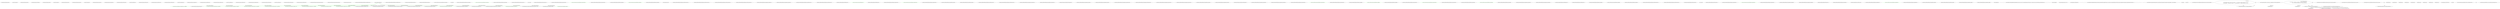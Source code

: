 digraph  {
n0 [cluster="Humanizer.ByteSizeExtensions.Bits(long)", label="Entry Humanizer.ByteSizeExtensions.Bits(long)", span="15-15"];
n1 [cluster="Humanizer.ByteSizeExtensions.Bits(long)", label="return ByteSize.FromBits(input);", span="17-17"];
n2 [cluster="Humanizer.ByteSizeExtensions.Bits(long)", label="Exit Humanizer.ByteSizeExtensions.Bits(long)", span="15-15"];
n3 [cluster="Humanizer.Bytes.ByteSize.FromBits(long)", label="Entry Humanizer.Bytes.ByteSize.FromBits(long)", span="93-93"];
n4 [cluster="Humanizer.ByteSizeExtensions.Bits(int)", label="Entry Humanizer.ByteSizeExtensions.Bits(int)", span="25-25"];
n5 [cluster="Humanizer.ByteSizeExtensions.Bits(int)", label="return ByteSize.FromBits(input);", span="27-27"];
n6 [cluster="Humanizer.ByteSizeExtensions.Bits(int)", label="Exit Humanizer.ByteSizeExtensions.Bits(int)", span="25-25"];
n7 [cluster="Humanizer.ByteSizeExtensions.Bytes(double)", label="Entry Humanizer.ByteSizeExtensions.Bytes(double)", span="35-35"];
n8 [cluster="Humanizer.ByteSizeExtensions.Bytes(double)", label="return ByteSize.FromBytes(input);", span="37-37"];
n9 [cluster="Humanizer.ByteSizeExtensions.Bytes(double)", label="Exit Humanizer.ByteSizeExtensions.Bytes(double)", span="35-35"];
n10 [cluster="Humanizer.Bytes.ByteSize.FromBytes(double)", label="Entry Humanizer.Bytes.ByteSize.FromBytes(double)", span="98-98"];
n11 [cluster="Humanizer.ByteSizeExtensions.Kilobytes(double)", label="Entry Humanizer.ByteSizeExtensions.Kilobytes(double)", span="45-45"];
n12 [cluster="Humanizer.ByteSizeExtensions.Kilobytes(double)", label="return ByteSize.FromKilobytes(input);", span="47-47"];
n13 [cluster="Humanizer.ByteSizeExtensions.Kilobytes(double)", label="Exit Humanizer.ByteSizeExtensions.Kilobytes(double)", span="45-45"];
n14 [cluster="Humanizer.Bytes.ByteSize.FromKilobytes(double)", label="Entry Humanizer.Bytes.ByteSize.FromKilobytes(double)", span="103-103"];
n15 [cluster="Humanizer.ByteSizeExtensions.Megabytes(double)", label="Entry Humanizer.ByteSizeExtensions.Megabytes(double)", span="55-55"];
n16 [cluster="Humanizer.ByteSizeExtensions.Megabytes(double)", label="return ByteSize.FromMegabytes(input);", span="57-57"];
n17 [cluster="Humanizer.ByteSizeExtensions.Megabytes(double)", label="Exit Humanizer.ByteSizeExtensions.Megabytes(double)", span="55-55"];
n18 [cluster="Humanizer.Bytes.ByteSize.FromMegabytes(double)", label="Entry Humanizer.Bytes.ByteSize.FromMegabytes(double)", span="108-108"];
n19 [cluster="Humanizer.ByteSizeExtensions.Gigabytes(double)", label="Entry Humanizer.ByteSizeExtensions.Gigabytes(double)", span="65-65"];
n20 [cluster="Humanizer.ByteSizeExtensions.Gigabytes(double)", label="return ByteSize.FromGigabytes(input);", span="67-67"];
n21 [cluster="Humanizer.ByteSizeExtensions.Gigabytes(double)", label="Exit Humanizer.ByteSizeExtensions.Gigabytes(double)", span="65-65"];
n22 [cluster="Humanizer.Bytes.ByteSize.FromGigabytes(double)", label="Entry Humanizer.Bytes.ByteSize.FromGigabytes(double)", span="113-113"];
n23 [cluster="Humanizer.ByteSizeExtensions.Terabytes(double)", label="Entry Humanizer.ByteSizeExtensions.Terabytes(double)", span="75-75"];
n24 [cluster="Humanizer.ByteSizeExtensions.Terabytes(double)", label="return ByteSize.FromTerabytes(input);", span="77-77"];
n25 [cluster="Humanizer.ByteSizeExtensions.Terabytes(double)", label="Exit Humanizer.ByteSizeExtensions.Terabytes(double)", span="75-75"];
n26 [cluster="Humanizer.Bytes.ByteSize.FromTerabytes(double)", label="Entry Humanizer.Bytes.ByteSize.FromTerabytes(double)", span="118-118"];
n27 [cluster="Humanizer.ByteSizeExtensions.Humanize(Humanizer.Bytes.ByteSize)", label="Entry Humanizer.ByteSizeExtensions.Humanize(Humanizer.Bytes.ByteSize)", span="85-85"];
n29 [cluster="Humanizer.ByteSizeExtensions.Humanize(Humanizer.Bytes.ByteSize)", label="Exit Humanizer.ByteSizeExtensions.Humanize(Humanizer.Bytes.ByteSize)", span="85-85"];
n30 [cluster="Humanizer.Bytes.ByteSize.ToString()", label="Entry Humanizer.Bytes.ByteSize.ToString()", span="129-129"];
m3_38 [cluster="Humanizer.Localisation.DefaultFormatter.DateHumanize_MultipleDaysFromNow(int)", file="DefaultFormatter.cs", label="Entry Humanizer.Localisation.DefaultFormatter.DateHumanize_MultipleDaysFromNow(int)", span="64-64"];
m3_39 [cluster="Humanizer.Localisation.DefaultFormatter.DateHumanize_MultipleDaysFromNow(int)", color=green, community=0, file="DefaultFormatter.cs", label="return Format(ResourceKeys.DateHumanize.MultipleDaysFromNow, numberOfDays);", prediction=0, span="66-66"];
m3_40 [cluster="Humanizer.Localisation.DefaultFormatter.DateHumanize_MultipleDaysFromNow(int)", file="DefaultFormatter.cs", label="Exit Humanizer.Localisation.DefaultFormatter.DateHumanize_MultipleDaysFromNow(int)", span="64-64"];
m3_83 [cluster="Humanizer.Localisation.DefaultFormatter.Format(string)", file="DefaultFormatter.cs", label="Entry Humanizer.Localisation.DefaultFormatter.Format(string)", span="194-194"];
m3_117 [cluster="Humanizer.Localisation.DefaultFormatter.Format(string)", file="DefaultFormatter.cs", label="return Resources.GetResource(GetResourceKey(resourceKey));", span="196-196"];
m3_118 [cluster="Humanizer.Localisation.DefaultFormatter.Format(string)", file="DefaultFormatter.cs", label="Exit Humanizer.Localisation.DefaultFormatter.Format(string)", span="194-194"];
m3_11 [cluster="Humanizer.Localisation.DefaultFormatter.DateHumanize_MultipleMonthsAgo(int)", color=green, community=0, file="DefaultFormatter.cs", label="return Format(ResourceKeys.DateHumanize.MultipleMonthsAgo, numberOfMonths);", prediction=0, span="21-21"];
m3_17 [cluster="Humanizer.Localisation.DefaultFormatter.DateHumanize_MultipleYearsAgo(int)", color=green, community=0, file="DefaultFormatter.cs", label="return Format(ResourceKeys.DateHumanize.MultipleYearsAgo, numberOfYears);", prediction=0, span="31-31"];
m3_20 [cluster="Humanizer.Localisation.DefaultFormatter.DateHumanize_SingleMinuteAgo()", file="DefaultFormatter.cs", label="return Resources.GetResource(ResourceKeys.DateHumanize.SingleMinuteAgo);", span="36-36"];
m3_10 [cluster="Unk.Equal", file="DefaultFormatter.cs", label="Entry Unk.Equal", span=""];
m3_29 [cluster="Humanizer.Localisation.DefaultFormatter.DateHumanize_SingleSecondAgo()", file="DefaultFormatter.cs", label="Entry Humanizer.Localisation.DefaultFormatter.DateHumanize_SingleSecondAgo()", span="49-49"];
m3_30 [cluster="Humanizer.Localisation.DefaultFormatter.DateHumanize_SingleSecondAgo()", color=green, community=0, file="DefaultFormatter.cs", label="return Resources.GetResource(ResourceKeys.DateHumanize.SingleSecondAgo);", prediction=3, span="51-51"];
m3_31 [cluster="Humanizer.Localisation.DefaultFormatter.DateHumanize_SingleSecondAgo()", file="DefaultFormatter.cs", label="Exit Humanizer.Localisation.DefaultFormatter.DateHumanize_SingleSecondAgo()", span="49-49"];
m3_122 [cluster="Humanizer.Localisation.DefaultFormatter.GetResourceKey(string, int)", file="DefaultFormatter.cs", label="Entry Humanizer.Localisation.DefaultFormatter.GetResourceKey(string, int)", span="204-204"];
m3_124 [cluster="Humanizer.Localisation.DefaultFormatter.GetResourceKey(string, int)", file="DefaultFormatter.cs", label="return resourceKey;", span="206-206"];
m3_125 [cluster="Humanizer.Localisation.DefaultFormatter.GetResourceKey(string, int)", file="DefaultFormatter.cs", label="Exit Humanizer.Localisation.DefaultFormatter.GetResourceKey(string, int)", span="204-204"];
m3_56 [cluster="Humanizer.Localisation.DefaultFormatter.DateHumanize_SingleMinuteFromNow()", file="DefaultFormatter.cs", label="Entry Humanizer.Localisation.DefaultFormatter.DateHumanize_SingleMinuteFromNow()", span="94-94"];
m3_57 [cluster="Humanizer.Localisation.DefaultFormatter.DateHumanize_SingleMinuteFromNow()", color=green, community=0, file="DefaultFormatter.cs", label="return Resources.GetResource(ResourceKeys.DateHumanize.SingleMinuteFromNow);", prediction=4, span="96-96"];
m3_58 [cluster="Humanizer.Localisation.DefaultFormatter.DateHumanize_SingleMinuteFromNow()", file="DefaultFormatter.cs", label="Exit Humanizer.Localisation.DefaultFormatter.DateHumanize_SingleMinuteFromNow()", span="94-94"];
m3_23 [cluster="Humanizer.Localisation.DefaultFormatter.DateHumanize_SingleHourAgo()", file="DefaultFormatter.cs", label="Entry Humanizer.Localisation.DefaultFormatter.DateHumanize_SingleHourAgo()", span="39-39"];
m3_24 [cluster="Humanizer.Localisation.DefaultFormatter.DateHumanize_SingleHourAgo()", color=green, community=0, file="DefaultFormatter.cs", label="return Resources.GetResource(ResourceKeys.DateHumanize.SingleHourAgo);", prediction=5, span="41-41"];
m3_25 [cluster="Humanizer.Localisation.DefaultFormatter.DateHumanize_SingleHourAgo()", file="DefaultFormatter.cs", label="Exit Humanizer.Localisation.DefaultFormatter.DateHumanize_SingleHourAgo()", span="39-39"];
m3_123 [cluster="string.Format(string, object)", file="DefaultFormatter.cs", label="Entry string.Format(string, object)", span="0-0"];
m3_44 [cluster="Humanizer.Localisation.DefaultFormatter.DateHumanize_MultipleMinutesFromNow(int)", file="DefaultFormatter.cs", label="Entry Humanizer.Localisation.DefaultFormatter.DateHumanize_MultipleMinutesFromNow(int)", span="74-74"];
m3_45 [cluster="Humanizer.Localisation.DefaultFormatter.DateHumanize_MultipleMinutesFromNow(int)", color=green, community=0, file="DefaultFormatter.cs", label="return Format(ResourceKeys.DateHumanize.MultipleMinutesFromNow, numberOfMinutes);", prediction=0, span="76-76"];
m3_46 [cluster="Humanizer.Localisation.DefaultFormatter.DateHumanize_MultipleMinutesFromNow(int)", file="DefaultFormatter.cs", label="Exit Humanizer.Localisation.DefaultFormatter.DateHumanize_MultipleMinutesFromNow(int)", span="74-74"];
m3_50 [cluster="Humanizer.Localisation.DefaultFormatter.DateHumanize_MultipleSecondsFromNow(int)", file="DefaultFormatter.cs", label="Entry Humanizer.Localisation.DefaultFormatter.DateHumanize_MultipleSecondsFromNow(int)", span="84-84"];
m3_51 [cluster="Humanizer.Localisation.DefaultFormatter.DateHumanize_MultipleSecondsFromNow(int)", color=green, community=0, file="DefaultFormatter.cs", label="return Format(ResourceKeys.DateHumanize.MultipleSecondsFromNow, numberOfSeconds);", prediction=0, span="86-86"];
m3_52 [cluster="Humanizer.Localisation.DefaultFormatter.DateHumanize_MultipleSecondsFromNow(int)", file="DefaultFormatter.cs", label="Exit Humanizer.Localisation.DefaultFormatter.DateHumanize_MultipleSecondsFromNow(int)", span="84-84"];
m3_90 [cluster="Humanizer.Localisation.DefaultFormatter.TimeSpanHumanize_MultipleHours(int)", file="DefaultFormatter.cs", label="Entry Humanizer.Localisation.DefaultFormatter.TimeSpanHumanize_MultipleHours(int)", span="149-149"];
m3_91 [cluster="Humanizer.Localisation.DefaultFormatter.TimeSpanHumanize_MultipleHours(int)", color=green, community=0, file="DefaultFormatter.cs", label="return Format(ResourceKeys.TimeSpanHumanize.MultipleHours, hours);", prediction=0, span="151-151"];
m3_92 [cluster="Humanizer.Localisation.DefaultFormatter.TimeSpanHumanize_MultipleHours(int)", file="DefaultFormatter.cs", label="Exit Humanizer.Localisation.DefaultFormatter.TimeSpanHumanize_MultipleHours(int)", span="149-149"];
m3_53 [cluster="Humanizer.Localisation.DefaultFormatter.DateHumanize_MultipleYearsFromNow(int)", file="DefaultFormatter.cs", label="Entry Humanizer.Localisation.DefaultFormatter.DateHumanize_MultipleYearsFromNow(int)", span="89-89"];
m3_54 [cluster="Humanizer.Localisation.DefaultFormatter.DateHumanize_MultipleYearsFromNow(int)", color=green, community=0, file="DefaultFormatter.cs", label="return Format(ResourceKeys.DateHumanize.MultipleYearsFromNow, numberOfYears);", prediction=0, span="91-91"];
m3_55 [cluster="Humanizer.Localisation.DefaultFormatter.DateHumanize_MultipleYearsFromNow(int)", file="DefaultFormatter.cs", label="Exit Humanizer.Localisation.DefaultFormatter.DateHumanize_MultipleYearsFromNow(int)", span="89-89"];
m3_62 [cluster="Humanizer.Localisation.DefaultFormatter.DateHumanize_Now()", file="DefaultFormatter.cs", label="Entry Humanizer.Localisation.DefaultFormatter.DateHumanize_Now()", span="104-104"];
m3_63 [cluster="Humanizer.Localisation.DefaultFormatter.DateHumanize_Now()", color=green, community=0, file="DefaultFormatter.cs", label="return Resources.GetResource(ResourceKeys.DateHumanize.Now);", prediction=10, span="106-106"];
m3_64 [cluster="Humanizer.Localisation.DefaultFormatter.DateHumanize_Now()", file="DefaultFormatter.cs", label="Exit Humanizer.Localisation.DefaultFormatter.DateHumanize_Now()", span="104-104"];
m3_59 [cluster="Humanizer.Localisation.DefaultFormatter.DateHumanize_SingleHourFromNow()", file="DefaultFormatter.cs", label="Entry Humanizer.Localisation.DefaultFormatter.DateHumanize_SingleHourFromNow()", span="99-99"];
m3_60 [cluster="Humanizer.Localisation.DefaultFormatter.DateHumanize_SingleHourFromNow()", color=green, community=0, file="DefaultFormatter.cs", label="return Resources.GetResource(ResourceKeys.DateHumanize.SingleHourFromNow);", prediction=11, span="101-101"];
m3_61 [cluster="Humanizer.Localisation.DefaultFormatter.DateHumanize_SingleHourFromNow()", file="DefaultFormatter.cs", label="Exit Humanizer.Localisation.DefaultFormatter.DateHumanize_SingleHourFromNow()", span="99-99"];
m3_80 [cluster="Humanizer.Localisation.DefaultFormatter.TimeSpanHumanize_SingleWeek()", file="DefaultFormatter.cs", label="Entry Humanizer.Localisation.DefaultFormatter.TimeSpanHumanize_SingleWeek()", span="134-134"];
m3_81 [cluster="Humanizer.Localisation.DefaultFormatter.TimeSpanHumanize_SingleWeek()", color=green, community=0, file="DefaultFormatter.cs", label="return Format(ResourceKeys.TimeSpanHumanize.SingleWeek);", prediction=0, span="136-136"];
m3_82 [cluster="Humanizer.Localisation.DefaultFormatter.TimeSpanHumanize_SingleWeek()", file="DefaultFormatter.cs", label="Exit Humanizer.Localisation.DefaultFormatter.TimeSpanHumanize_SingleWeek()", span="134-134"];
m3_41 [cluster="Humanizer.Localisation.DefaultFormatter.DateHumanize_MultipleHoursFromNow(int)", file="DefaultFormatter.cs", label="Entry Humanizer.Localisation.DefaultFormatter.DateHumanize_MultipleHoursFromNow(int)", span="69-69"];
m3_42 [cluster="Humanizer.Localisation.DefaultFormatter.DateHumanize_MultipleHoursFromNow(int)", color=green, community=0, file="DefaultFormatter.cs", label="return Format(ResourceKeys.DateHumanize.MultipleHoursFromNow, numberOfHours);", prediction=0, span="71-71"];
m3_43 [cluster="Humanizer.Localisation.DefaultFormatter.DateHumanize_MultipleHoursFromNow(int)", file="DefaultFormatter.cs", label="Exit Humanizer.Localisation.DefaultFormatter.DateHumanize_MultipleHoursFromNow(int)", span="69-69"];
m3_96 [cluster="Humanizer.Localisation.DefaultFormatter.TimeSpanHumanize_MultipleMinutes(int)", file="DefaultFormatter.cs", label="Entry Humanizer.Localisation.DefaultFormatter.TimeSpanHumanize_MultipleMinutes(int)", span="159-159"];
m3_97 [cluster="Humanizer.Localisation.DefaultFormatter.TimeSpanHumanize_MultipleMinutes(int)", file="DefaultFormatter.cs", label="return Format(ResourceKeys.TimeSpanHumanize.MultipleMinutes, minutes);", span="161-161"];
m3_98 [cluster="Humanizer.Localisation.DefaultFormatter.TimeSpanHumanize_MultipleMinutes(int)", file="DefaultFormatter.cs", label="Exit Humanizer.Localisation.DefaultFormatter.TimeSpanHumanize_MultipleMinutes(int)", span="159-159"];
m3_9 [cluster="Humanizer.Tests.Extensions.FluentDate.OnTests.OnJanuaryThe23rd()", file="DefaultFormatter.cs", label="Exit Humanizer.Tests.Extensions.FluentDate.OnTests.OnJanuaryThe23rd()", span="8-8"];
m3_99 [cluster="Humanizer.Localisation.DefaultFormatter.TimeSpanHumanize_SingleMinute()", file="DefaultFormatter.cs", label="Entry Humanizer.Localisation.DefaultFormatter.TimeSpanHumanize_SingleMinute()", span="164-164"];
m3_100 [cluster="Humanizer.Localisation.DefaultFormatter.TimeSpanHumanize_SingleMinute()", file="DefaultFormatter.cs", label="return Format(ResourceKeys.TimeSpanHumanize.SingleMinute);", span="166-166"];
m3_101 [cluster="Humanizer.Localisation.DefaultFormatter.TimeSpanHumanize_SingleMinute()", file="DefaultFormatter.cs", label="Exit Humanizer.Localisation.DefaultFormatter.TimeSpanHumanize_SingleMinute()", span="164-164"];
m3_108 [cluster="Humanizer.Localisation.DefaultFormatter.TimeSpanHumanize_MultipleMilliseconds(int)", file="DefaultFormatter.cs", label="Entry Humanizer.Localisation.DefaultFormatter.TimeSpanHumanize_MultipleMilliseconds(int)", span="179-179"];
m3_109 [cluster="Humanizer.Localisation.DefaultFormatter.TimeSpanHumanize_MultipleMilliseconds(int)", file="DefaultFormatter.cs", label="return Format(ResourceKeys.TimeSpanHumanize.MultipleMilliseconds, milliSeconds);", span="181-181"];
m3_110 [cluster="Humanizer.Localisation.DefaultFormatter.TimeSpanHumanize_MultipleMilliseconds(int)", file="DefaultFormatter.cs", label="Exit Humanizer.Localisation.DefaultFormatter.TimeSpanHumanize_MultipleMilliseconds(int)", span="179-179"];
m3_102 [cluster="Humanizer.Localisation.DefaultFormatter.TimeSpanHumanize_MultipleSeconds(int)", file="DefaultFormatter.cs", label="Entry Humanizer.Localisation.DefaultFormatter.TimeSpanHumanize_MultipleSeconds(int)", span="169-169"];
m3_103 [cluster="Humanizer.Localisation.DefaultFormatter.TimeSpanHumanize_MultipleSeconds(int)", file="DefaultFormatter.cs", label="return Format(ResourceKeys.TimeSpanHumanize.MultipleSeconds, seconds);", span="171-171"];
m3_104 [cluster="Humanizer.Localisation.DefaultFormatter.TimeSpanHumanize_MultipleSeconds(int)", file="DefaultFormatter.cs", label="Exit Humanizer.Localisation.DefaultFormatter.TimeSpanHumanize_MultipleSeconds(int)", span="169-169"];
m3_105 [cluster="Humanizer.Localisation.DefaultFormatter.TimeSpanHumanize_SingleSecond()", file="DefaultFormatter.cs", label="Entry Humanizer.Localisation.DefaultFormatter.TimeSpanHumanize_SingleSecond()", span="174-174"];
m3_106 [cluster="Humanizer.Localisation.DefaultFormatter.TimeSpanHumanize_SingleSecond()", file="DefaultFormatter.cs", label="return Format(ResourceKeys.TimeSpanHumanize.SingleSecond);", span="176-176"];
m3_107 [cluster="Humanizer.Localisation.DefaultFormatter.TimeSpanHumanize_SingleSecond()", file="DefaultFormatter.cs", label="Exit Humanizer.Localisation.DefaultFormatter.TimeSpanHumanize_SingleSecond()", span="174-174"];
m3_0 [cluster="Humanizer.Tests.Extensions.FluentDate.OnTests.OnJanuaryThe23rd()", file="DefaultFormatter.cs", label="Entry Humanizer.Tests.Extensions.FluentDate.OnTests.OnJanuaryThe23rd()", span="8-8"];
m3_77 [cluster="Humanizer.Localisation.DefaultFormatter.TimeSpanHumanize_MultipleWeeks(int)", file="DefaultFormatter.cs", label="Entry Humanizer.Localisation.DefaultFormatter.TimeSpanHumanize_MultipleWeeks(int)", span="129-129"];
m3_78 [cluster="Humanizer.Localisation.DefaultFormatter.TimeSpanHumanize_MultipleWeeks(int)", color=green, community=0, file="DefaultFormatter.cs", label="return Format(ResourceKeys.TimeSpanHumanize.MultipleWeeks, weeks);", prediction=0, span="131-131"];
m3_79 [cluster="Humanizer.Localisation.DefaultFormatter.TimeSpanHumanize_MultipleWeeks(int)", file="DefaultFormatter.cs", label="Exit Humanizer.Localisation.DefaultFormatter.TimeSpanHumanize_MultipleWeeks(int)", span="129-129"];
m3_65 [cluster="Humanizer.Localisation.DefaultFormatter.DateHumanize_SingleMonthFromNow()", file="DefaultFormatter.cs", label="Entry Humanizer.Localisation.DefaultFormatter.DateHumanize_SingleMonthFromNow()", span="109-109"];
m3_66 [cluster="Humanizer.Localisation.DefaultFormatter.DateHumanize_SingleMonthFromNow()", color=green, community=0, file="DefaultFormatter.cs", label="return Resources.GetResource(ResourceKeys.DateHumanize.SingleMonthFromNow);", prediction=15, span="111-111"];
m3_67 [cluster="Humanizer.Localisation.DefaultFormatter.DateHumanize_SingleMonthFromNow()", file="DefaultFormatter.cs", label="Exit Humanizer.Localisation.DefaultFormatter.DateHumanize_SingleMonthFromNow()", span="109-109"];
m3_35 [cluster="Humanizer.Localisation.DefaultFormatter.DateHumanize_SingleDayAgo()", file="DefaultFormatter.cs", label="Entry Humanizer.Localisation.DefaultFormatter.DateHumanize_SingleDayAgo()", span="59-59"];
m3_36 [cluster="Humanizer.Localisation.DefaultFormatter.DateHumanize_SingleDayAgo()", color=green, community=0, file="DefaultFormatter.cs", label="return Resources.GetResource(ResourceKeys.DateHumanize.SingleDayAgo);", prediction=16, span="61-61"];
m3_37 [cluster="Humanizer.Localisation.DefaultFormatter.DateHumanize_SingleDayAgo()", file="DefaultFormatter.cs", label="Exit Humanizer.Localisation.DefaultFormatter.DateHumanize_SingleDayAgo()", span="59-59"];
m3_68 [cluster="Humanizer.Localisation.DefaultFormatter.DateHumanize_SingleSecondFromNow()", file="DefaultFormatter.cs", label="Entry Humanizer.Localisation.DefaultFormatter.DateHumanize_SingleSecondFromNow()", span="114-114"];
m3_69 [cluster="Humanizer.Localisation.DefaultFormatter.DateHumanize_SingleSecondFromNow()", color=green, community=0, file="DefaultFormatter.cs", label="return Resources.GetResource(ResourceKeys.DateHumanize.SingleSecondFromNow);", prediction=17, span="116-116"];
m3_70 [cluster="Humanizer.Localisation.DefaultFormatter.DateHumanize_SingleSecondFromNow()", file="DefaultFormatter.cs", label="Exit Humanizer.Localisation.DefaultFormatter.DateHumanize_SingleSecondFromNow()", span="114-114"];
m3_26 [cluster="Humanizer.Localisation.DefaultFormatter.DateHumanize_SingleMonthAgo()", file="DefaultFormatter.cs", label="Entry Humanizer.Localisation.DefaultFormatter.DateHumanize_SingleMonthAgo()", span="44-44"];
m3_27 [cluster="Humanizer.Localisation.DefaultFormatter.DateHumanize_SingleMonthAgo()", color=green, community=0, file="DefaultFormatter.cs", label="return Resources.GetResource(ResourceKeys.DateHumanize.SingleMonthAgo);", prediction=18, span="46-46"];
m3_28 [cluster="Humanizer.Localisation.DefaultFormatter.DateHumanize_SingleMonthAgo()", file="DefaultFormatter.cs", label="Exit Humanizer.Localisation.DefaultFormatter.DateHumanize_SingleMonthAgo()", span="44-44"];
m3_111 [cluster="Humanizer.Localisation.DefaultFormatter.TimeSpanHumanize_SingleMillisecond()", file="DefaultFormatter.cs", label="Entry Humanizer.Localisation.DefaultFormatter.TimeSpanHumanize_SingleMillisecond()", span="184-184"];
m3_112 [cluster="Humanizer.Localisation.DefaultFormatter.TimeSpanHumanize_SingleMillisecond()", file="DefaultFormatter.cs", label="return Format(ResourceKeys.TimeSpanHumanize.SingleMillisecond);", span="186-186"];
m3_113 [cluster="Humanizer.Localisation.DefaultFormatter.TimeSpanHumanize_SingleMillisecond()", file="DefaultFormatter.cs", label="Exit Humanizer.Localisation.DefaultFormatter.TimeSpanHumanize_SingleMillisecond()", span="184-184"];
m3_114 [cluster="Humanizer.Localisation.DefaultFormatter.TimeSpanHumanize_Zero()", file="DefaultFormatter.cs", label="Entry Humanizer.Localisation.DefaultFormatter.TimeSpanHumanize_Zero()", span="189-189"];
m3_115 [cluster="Humanizer.Localisation.DefaultFormatter.TimeSpanHumanize_Zero()", file="DefaultFormatter.cs", label="return Format(ResourceKeys.TimeSpanHumanize.Zero);", span="191-191"];
m3_116 [cluster="Humanizer.Localisation.DefaultFormatter.TimeSpanHumanize_Zero()", file="DefaultFormatter.cs", label="Exit Humanizer.Localisation.DefaultFormatter.TimeSpanHumanize_Zero()", span="189-189"];
m3_32 [cluster="Humanizer.Localisation.DefaultFormatter.DateHumanize_SingleYearAgo()", file="DefaultFormatter.cs", label="Entry Humanizer.Localisation.DefaultFormatter.DateHumanize_SingleYearAgo()", span="54-54"];
m3_33 [cluster="Humanizer.Localisation.DefaultFormatter.DateHumanize_SingleYearAgo()", file="DefaultFormatter.cs", label="return Resources.GetResource(ResourceKeys.DateHumanize.SingleYearAgo);", span="56-56"];
m3_34 [cluster="Humanizer.Localisation.DefaultFormatter.DateHumanize_SingleYearAgo()", file="DefaultFormatter.cs", label="Exit Humanizer.Localisation.DefaultFormatter.DateHumanize_SingleYearAgo()", span="54-54"];
m3_47 [cluster="Humanizer.Localisation.DefaultFormatter.DateHumanize_MultipleMonthsFromNow(int)", file="DefaultFormatter.cs", label="Entry Humanizer.Localisation.DefaultFormatter.DateHumanize_MultipleMonthsFromNow(int)", span="79-79"];
m3_48 [cluster="Humanizer.Localisation.DefaultFormatter.DateHumanize_MultipleMonthsFromNow(int)", file="DefaultFormatter.cs", label="return Format(ResourceKeys.DateHumanize.MultipleMonthsFromNow, numberOfMonths);", span="81-81"];
m3_49 [cluster="Humanizer.Localisation.DefaultFormatter.DateHumanize_MultipleMonthsFromNow(int)", file="DefaultFormatter.cs", label="Exit Humanizer.Localisation.DefaultFormatter.DateHumanize_MultipleMonthsFromNow(int)", span="79-79"];
m3_119 [cluster="Humanizer.Localisation.DefaultFormatter.GetResourceKey(string)", file="DefaultFormatter.cs", label="Entry Humanizer.Localisation.DefaultFormatter.GetResourceKey(string)", span="209-209"];
m3_126 [cluster="Humanizer.Localisation.DefaultFormatter.GetResourceKey(string)", file="DefaultFormatter.cs", label="return resourceKey;", span="211-211"];
m3_127 [cluster="Humanizer.Localisation.DefaultFormatter.GetResourceKey(string)", file="DefaultFormatter.cs", label="Exit Humanizer.Localisation.DefaultFormatter.GetResourceKey(string)", span="209-209"];
m3_71 [cluster="Humanizer.Localisation.DefaultFormatter.DateHumanize_SingleYearFromNow()", file="DefaultFormatter.cs", label="Entry Humanizer.Localisation.DefaultFormatter.DateHumanize_SingleYearFromNow()", span="119-119"];
m3_72 [cluster="Humanizer.Localisation.DefaultFormatter.DateHumanize_SingleYearFromNow()", color=green, community=0, file="DefaultFormatter.cs", label="return Resources.GetResource(ResourceKeys.DateHumanize.SingleYearFromNow);", prediction=19, span="121-121"];
m3_73 [cluster="Humanizer.Localisation.DefaultFormatter.DateHumanize_SingleYearFromNow()", file="DefaultFormatter.cs", label="Exit Humanizer.Localisation.DefaultFormatter.DateHumanize_SingleYearFromNow()", span="119-119"];
m3_84 [cluster="Humanizer.Localisation.DefaultFormatter.TimeSpanHumanize_MultipleDays(int)", file="DefaultFormatter.cs", label="Entry Humanizer.Localisation.DefaultFormatter.TimeSpanHumanize_MultipleDays(int)", span="139-139"];
m3_85 [cluster="Humanizer.Localisation.DefaultFormatter.TimeSpanHumanize_MultipleDays(int)", color=green, community=0, file="DefaultFormatter.cs", label="return Format(ResourceKeys.TimeSpanHumanize.MultipleDays, days);", prediction=0, span="141-141"];
m3_86 [cluster="Humanizer.Localisation.DefaultFormatter.TimeSpanHumanize_MultipleDays(int)", file="DefaultFormatter.cs", label="Exit Humanizer.Localisation.DefaultFormatter.TimeSpanHumanize_MultipleDays(int)", span="139-139"];
m3_120 [cluster="Humanizer.Localisation.DefaultFormatter.Format(string, int)", file="DefaultFormatter.cs", label="return string.Format(Resources.GetResource(GetResourceKey(resourceKey, number)), number);", span="201-201"];
m3_121 [cluster="Humanizer.Localisation.DefaultFormatter.Format(string, int)", file="DefaultFormatter.cs", label="Exit Humanizer.Localisation.DefaultFormatter.Format(string, int)", span="199-199"];
m3_21 [cluster="Humanizer.Localisation.DefaultFormatter.DateHumanize_SingleMinuteAgo()", file="DefaultFormatter.cs", label="Exit Humanizer.Localisation.DefaultFormatter.DateHumanize_SingleMinuteAgo()", span="34-34"];
m3_22 [cluster="Humanizer.Localisation.Resources.GetResource(string)", file="DefaultFormatter.cs", label="Entry Humanizer.Localisation.Resources.GetResource(string)", span="16-16"];
m3_74 [cluster="Humanizer.Localisation.DefaultFormatter.DateHumanize_SingleDayFromNow()", file="DefaultFormatter.cs", label="Entry Humanizer.Localisation.DefaultFormatter.DateHumanize_SingleDayFromNow()", span="124-124"];
m3_75 [cluster="Humanizer.Localisation.DefaultFormatter.DateHumanize_SingleDayFromNow()", color=green, community=0, file="DefaultFormatter.cs", label="return Resources.GetResource(ResourceKeys.DateHumanize.SingleDayFromNow);", prediction=21, span="126-126"];
m3_76 [cluster="Humanizer.Localisation.DefaultFormatter.DateHumanize_SingleDayFromNow()", file="DefaultFormatter.cs", label="Exit Humanizer.Localisation.DefaultFormatter.DateHumanize_SingleDayFromNow()", span="124-124"];
m3_93 [cluster="Humanizer.Localisation.DefaultFormatter.TimeSpanHumanize_SingleHour()", file="DefaultFormatter.cs", label="Entry Humanizer.Localisation.DefaultFormatter.TimeSpanHumanize_SingleHour()", span="154-154"];
m3_94 [cluster="Humanizer.Localisation.DefaultFormatter.TimeSpanHumanize_SingleHour()", file="DefaultFormatter.cs", label="return Format(ResourceKeys.TimeSpanHumanize.SingleHour);", span="156-156"];
m3_95 [cluster="Humanizer.Localisation.DefaultFormatter.TimeSpanHumanize_SingleHour()", file="DefaultFormatter.cs", label="Exit Humanizer.Localisation.DefaultFormatter.TimeSpanHumanize_SingleHour()", span="154-154"];
m3_87 [cluster="Humanizer.Localisation.DefaultFormatter.TimeSpanHumanize_SingleDay()", file="DefaultFormatter.cs", label="Entry Humanizer.Localisation.DefaultFormatter.TimeSpanHumanize_SingleDay()", span="144-144"];
m3_88 [cluster="Humanizer.Localisation.DefaultFormatter.TimeSpanHumanize_SingleDay()", color=green, community=0, file="DefaultFormatter.cs", label="return Format(ResourceKeys.TimeSpanHumanize.SingleDay);", prediction=0, span="146-146"];
m3_89 [cluster="Humanizer.Localisation.DefaultFormatter.TimeSpanHumanize_SingleDay()", file="DefaultFormatter.cs", label="Exit Humanizer.Localisation.DefaultFormatter.TimeSpanHumanize_SingleDay()", span="144-144"];
m3_128 [file="DefaultFormatter.cs", label="Humanizer.Localisation.DefaultFormatter", span=""];
m4_25 [cluster="string.Equals(string)", file="IFormatter.cs", label="Entry string.Equals(string)", span="0-0"];
m4_7 [cluster="CommandLine.Core.OptionSpecification.OptionSpecification(string, string, bool, string, int, int, char, CommandLine.Infrastructure.Maybe<object>, System.Type, string, string, System.Collections.Generic.IEnumerable<string>)", file="IFormatter.cs", label="Entry CommandLine.Core.OptionSpecification.OptionSpecification(string, string, bool, string, int, int, char, CommandLine.Infrastructure.Maybe<object>, System.Type, string, string, System.Collections.Generic.IEnumerable<string>)", span="17-17"];
m4_26 [cluster="Unk.SequenceEqual", file="IFormatter.cs", label="Entry Unk.SequenceEqual", span=""];
m4_8 [cluster="System.Collections.Generic.List<T>.List()", file="IFormatter.cs", label="Entry System.Collections.Generic.List<T>.List()", span="0-0"];
m4_9 [cluster="CommandLine.Core.Token.Name(string)", file="IFormatter.cs", label="Entry CommandLine.Core.Token.Name(string)", span="19-19"];
m4_11 [cluster="CommandLine.Core.TokenPartitioner.Partition(System.Collections.Generic.IEnumerable<CommandLine.Core.Token>, System.Func<string, CommandLine.Infrastructure.Maybe<System.Tuple<CommandLine.Core.DescriptorType, CommandLine.Infrastructure.Maybe<int>>>>)", file="IFormatter.cs", label="Entry CommandLine.Core.TokenPartitioner.Partition(System.Collections.Generic.IEnumerable<CommandLine.Core.Token>, System.Func<string, CommandLine.Infrastructure.Maybe<System.Tuple<CommandLine.Core.DescriptorType, CommandLine.Infrastructure.Maybe<int>>>>)", span="16-16"];
m4_17 [cluster="CommandLine.Core.TypeLookup.GetDescriptorInfo(string, System.Collections.Generic.IEnumerable<CommandLine.Core.OptionSpecification>, System.StringComparer)", file="IFormatter.cs", label="Entry CommandLine.Core.TypeLookup.GetDescriptorInfo(string, System.Collections.Generic.IEnumerable<CommandLine.Core.OptionSpecification>, System.StringComparer)", span="11-11"];
m4_21 [cluster="Unk.Any", file="IFormatter.cs", label="Entry Unk.Any", span=""];
m4_13 [cluster="Unk.True", file="IFormatter.cs", label="Entry Unk.True", span=""];
m4_27 [cluster="CommandLine.Tests.Unit.Core.TokenPartitionerTests.Partition_sequence_returns_sequence_with_duplicates()", file="IFormatter.cs", label="Entry CommandLine.Tests.Unit.Core.TokenPartitionerTests.Partition_sequence_returns_sequence_with_duplicates()", span="39-39"];
m4_29 [cluster="CommandLine.Tests.Unit.Core.TokenPartitionerTests.Partition_sequence_returns_sequence_with_duplicates()", file="IFormatter.cs", label="var specs =new[]\r\n                {\r\n                    new OptionSpecification(string.Empty, ''stringvalue'', false, string.Empty, -1, -1, '\0', null, typeof(string), string.Empty, string.Empty, new List<string>()),\r\n                    new OptionSpecification(''i'', string.Empty, false, string.Empty, 3, 4, '\0', null, typeof(IEnumerable<int>), string.Empty, string.Empty, new List<string>())\r\n                }", span="46-50"];
m4_31 [cluster="CommandLine.Tests.Unit.Core.TokenPartitionerTests.Partition_sequence_returns_sequence_with_duplicates()", file="IFormatter.cs", label="Assert.True(expectedSequence.All(a => result.Item1.Any(r => a.Key.Equals(r.Key) && a.Value.SequenceEqual(r.Value))))", span="59-59"];
m4_30 [cluster="CommandLine.Tests.Unit.Core.TokenPartitionerTests.Partition_sequence_returns_sequence_with_duplicates()", file="IFormatter.cs", label="var result = TokenPartitioner.Partition(\r\n                new[] { Token.Name(''i''), Token.Value(''10''), Token.Value(''10''), Token.Value(''30''), Token.Value(''40'') },\r\n                name => TypeLookup.GetDescriptorInfo(name, specs, StringComparer.InvariantCulture)\r\n                )", span="53-56"];
m4_32 [cluster="CommandLine.Tests.Unit.Core.TokenPartitionerTests.Partition_sequence_returns_sequence_with_duplicates()", file="IFormatter.cs", label="Exit CommandLine.Tests.Unit.Core.TokenPartitionerTests.Partition_sequence_returns_sequence_with_duplicates()", span="39-39"];
m4_0 [cluster="CommandLine.Tests.Unit.Core.TokenPartitionerTests.Partition_sequence_returns_sequence()", file="IFormatter.cs", label="Entry CommandLine.Tests.Unit.Core.TokenPartitionerTests.Partition_sequence_returns_sequence()", span="13-13"];
m4_5 [cluster="CommandLine.Tests.Unit.Core.TokenPartitionerTests.Partition_sequence_returns_sequence()", file="IFormatter.cs", label="Exit CommandLine.Tests.Unit.Core.TokenPartitionerTests.Partition_sequence_returns_sequence()", span="13-13"];
m4_39 [cluster="lambda expression", file="IFormatter.cs", label="Entry lambda expression", span="59-59"];
m4_15 [cluster="lambda expression", file="IFormatter.cs", label="TypeLookup.GetDescriptorInfo(name, specs, StringComparer.InvariantCulture)", span="29-29"];
m4_14 [cluster="lambda expression", file="IFormatter.cs", label="Entry lambda expression", span="29-29"];
m4_18 [cluster="lambda expression", file="IFormatter.cs", label="Entry lambda expression", span="33-33"];
m4_16 [cluster="lambda expression", file="IFormatter.cs", label="Exit lambda expression", span="29-29"];
m4_20 [cluster="lambda expression", file="IFormatter.cs", label="Exit lambda expression", span="33-33"];
m4_22 [cluster="lambda expression", file="IFormatter.cs", label="Entry lambda expression", span="33-33"];
m4_24 [cluster="lambda expression", file="IFormatter.cs", label="Exit lambda expression", span="33-33"];
m4_34 [cluster="lambda expression", file="IFormatter.cs", label="TypeLookup.GetDescriptorInfo(name, specs, StringComparer.InvariantCulture)", span="55-55"];
m4_33 [cluster="lambda expression", file="IFormatter.cs", label="Entry lambda expression", span="55-55"];
m4_37 [cluster="lambda expression", file="IFormatter.cs", label="result.Item1.Any(r => a.Key.Equals(r.Key) && a.Value.SequenceEqual(r.Value))", span="59-59"];
m4_36 [cluster="lambda expression", file="IFormatter.cs", label="Entry lambda expression", span="59-59"];
m4_35 [cluster="lambda expression", file="IFormatter.cs", label="Exit lambda expression", span="55-55"];
m4_38 [cluster="lambda expression", file="IFormatter.cs", label="Exit lambda expression", span="59-59"];
m4_40 [cluster="lambda expression", file="IFormatter.cs", label="a.Key.Equals(r.Key) && a.Value.SequenceEqual(r.Value)", span="59-59"];
m4_41 [cluster="lambda expression", file="IFormatter.cs", label="Exit lambda expression", span="59-59"];
m4_10 [cluster="CommandLine.Core.Token.Value(string)", file="IFormatter.cs", label="Entry CommandLine.Core.Token.Value(string)", span="26-26"];
m4_12 [cluster="Unk.All", file="IFormatter.cs", label="Entry Unk.All", span=""];
m4_6 [cluster="System.Collections.Generic.KeyValuePair<TKey, TValue>.KeyValuePair(TKey, TValue)", file="IFormatter.cs", label="Entry System.Collections.Generic.KeyValuePair<TKey, TValue>.KeyValuePair(TKey, TValue)", span="0-0"];
m4_42 [file="IFormatter.cs", label=specs, span=""];
m4_43 [file="IFormatter.cs", label=result, span=""];
m4_44 [file="IFormatter.cs", label="System.Collections.Generic.KeyValuePair<string, System.Collections.Generic.IEnumerable<string>>", span=""];
m4_45 [file="IFormatter.cs", label=specs, span=""];
m4_46 [file="IFormatter.cs", label=result, span=""];
m4_47 [file="IFormatter.cs", label="System.Collections.Generic.KeyValuePair<string, System.Collections.Generic.IEnumerable<string>>", span=""];
m3_128 -> m3_11  [color=green, key=1, label="Humanizer.Localisation.DefaultFormatter", style=dashed];
m3_128 -> m3_17  [color=green, key=1, label="Humanizer.Localisation.DefaultFormatter", style=dashed];
m3_128 -> m3_39  [color=green, key=1, label="Humanizer.Localisation.DefaultFormatter", style=dashed];
m3_128 -> m3_42  [color=green, key=1, label="Humanizer.Localisation.DefaultFormatter", style=dashed];
m3_128 -> m3_45  [color=green, key=1, label="Humanizer.Localisation.DefaultFormatter", style=dashed];
m3_128 -> m3_51  [color=green, key=1, label="Humanizer.Localisation.DefaultFormatter", style=dashed];
m3_128 -> m3_54  [color=green, key=1, label="Humanizer.Localisation.DefaultFormatter", style=dashed];
m3_128 -> m3_78  [color=green, key=1, label="Humanizer.Localisation.DefaultFormatter", style=dashed];
m3_128 -> m3_81  [color=green, key=1, label="Humanizer.Localisation.DefaultFormatter", style=dashed];
m3_128 -> m3_85  [color=green, key=1, label="Humanizer.Localisation.DefaultFormatter", style=dashed];
m3_128 -> m3_88  [color=green, key=1, label="Humanizer.Localisation.DefaultFormatter", style=dashed];
m3_128 -> m3_91  [color=green, key=1, label="Humanizer.Localisation.DefaultFormatter", style=dashed];
m3_128 -> m3_48  [color=darkseagreen4, key=1, label="Humanizer.Localisation.DefaultFormatter", style=dashed];
m3_128 -> m3_94  [color=darkseagreen4, key=1, label="Humanizer.Localisation.DefaultFormatter", style=dashed];
m3_128 -> m3_97  [color=darkseagreen4, key=1, label="Humanizer.Localisation.DefaultFormatter", style=dashed];
m3_128 -> m3_100  [color=darkseagreen4, key=1, label="Humanizer.Localisation.DefaultFormatter", style=dashed];
m3_128 -> m3_103  [color=darkseagreen4, key=1, label="Humanizer.Localisation.DefaultFormatter", style=dashed];
m3_128 -> m3_106  [color=darkseagreen4, key=1, label="Humanizer.Localisation.DefaultFormatter", style=dashed];
m3_128 -> m3_109  [color=darkseagreen4, key=1, label="Humanizer.Localisation.DefaultFormatter", style=dashed];
m3_128 -> m3_112  [color=darkseagreen4, key=1, label="Humanizer.Localisation.DefaultFormatter", style=dashed];
m3_128 -> m3_115  [color=darkseagreen4, key=1, label="Humanizer.Localisation.DefaultFormatter", style=dashed];
m3_128 -> m3_117  [color=darkseagreen4, key=1, label="Humanizer.Localisation.DefaultFormatter", style=dashed];
m3_128 -> m3_120  [color=darkseagreen4, key=1, label="Humanizer.Localisation.DefaultFormatter", style=dashed];
m4_29 -> m4_34  [color=darkseagreen4, key=1, label=specs, style=dashed];
m4_31 -> m4_36  [color=darkseagreen4, key=1, label="lambda expression", style=dashed];
m4_30 -> m4_33  [color=darkseagreen4, key=1, label="lambda expression", style=dashed];
m4_30 -> m4_37  [color=darkseagreen4, key=1, label=result, style=dashed];
m4_37 -> m4_39  [color=darkseagreen4, key=1, label="lambda expression", style=dashed];
m4_37 -> m4_40  [color=darkseagreen4, key=1, label="System.Collections.Generic.KeyValuePair<string, System.Collections.Generic.IEnumerable<string>>", style=dashed];
m4_40 -> m4_40  [color=darkseagreen4, key=1, label="System.Collections.Generic.KeyValuePair<string, System.Collections.Generic.IEnumerable<string>>", style=dashed];
m4_42 -> m4_15  [color=darkseagreen4, key=1, label=specs, style=dashed];
m4_45 -> m4_34  [color=darkseagreen4, key=1, label=specs, style=dashed];
m4_46 -> m4_37  [color=darkseagreen4, key=1, label=result, style=dashed];
m4_47 -> m4_40  [color=darkseagreen4, key=1, label="System.Collections.Generic.KeyValuePair<string, System.Collections.Generic.IEnumerable<string>>", style=dashed];
}
